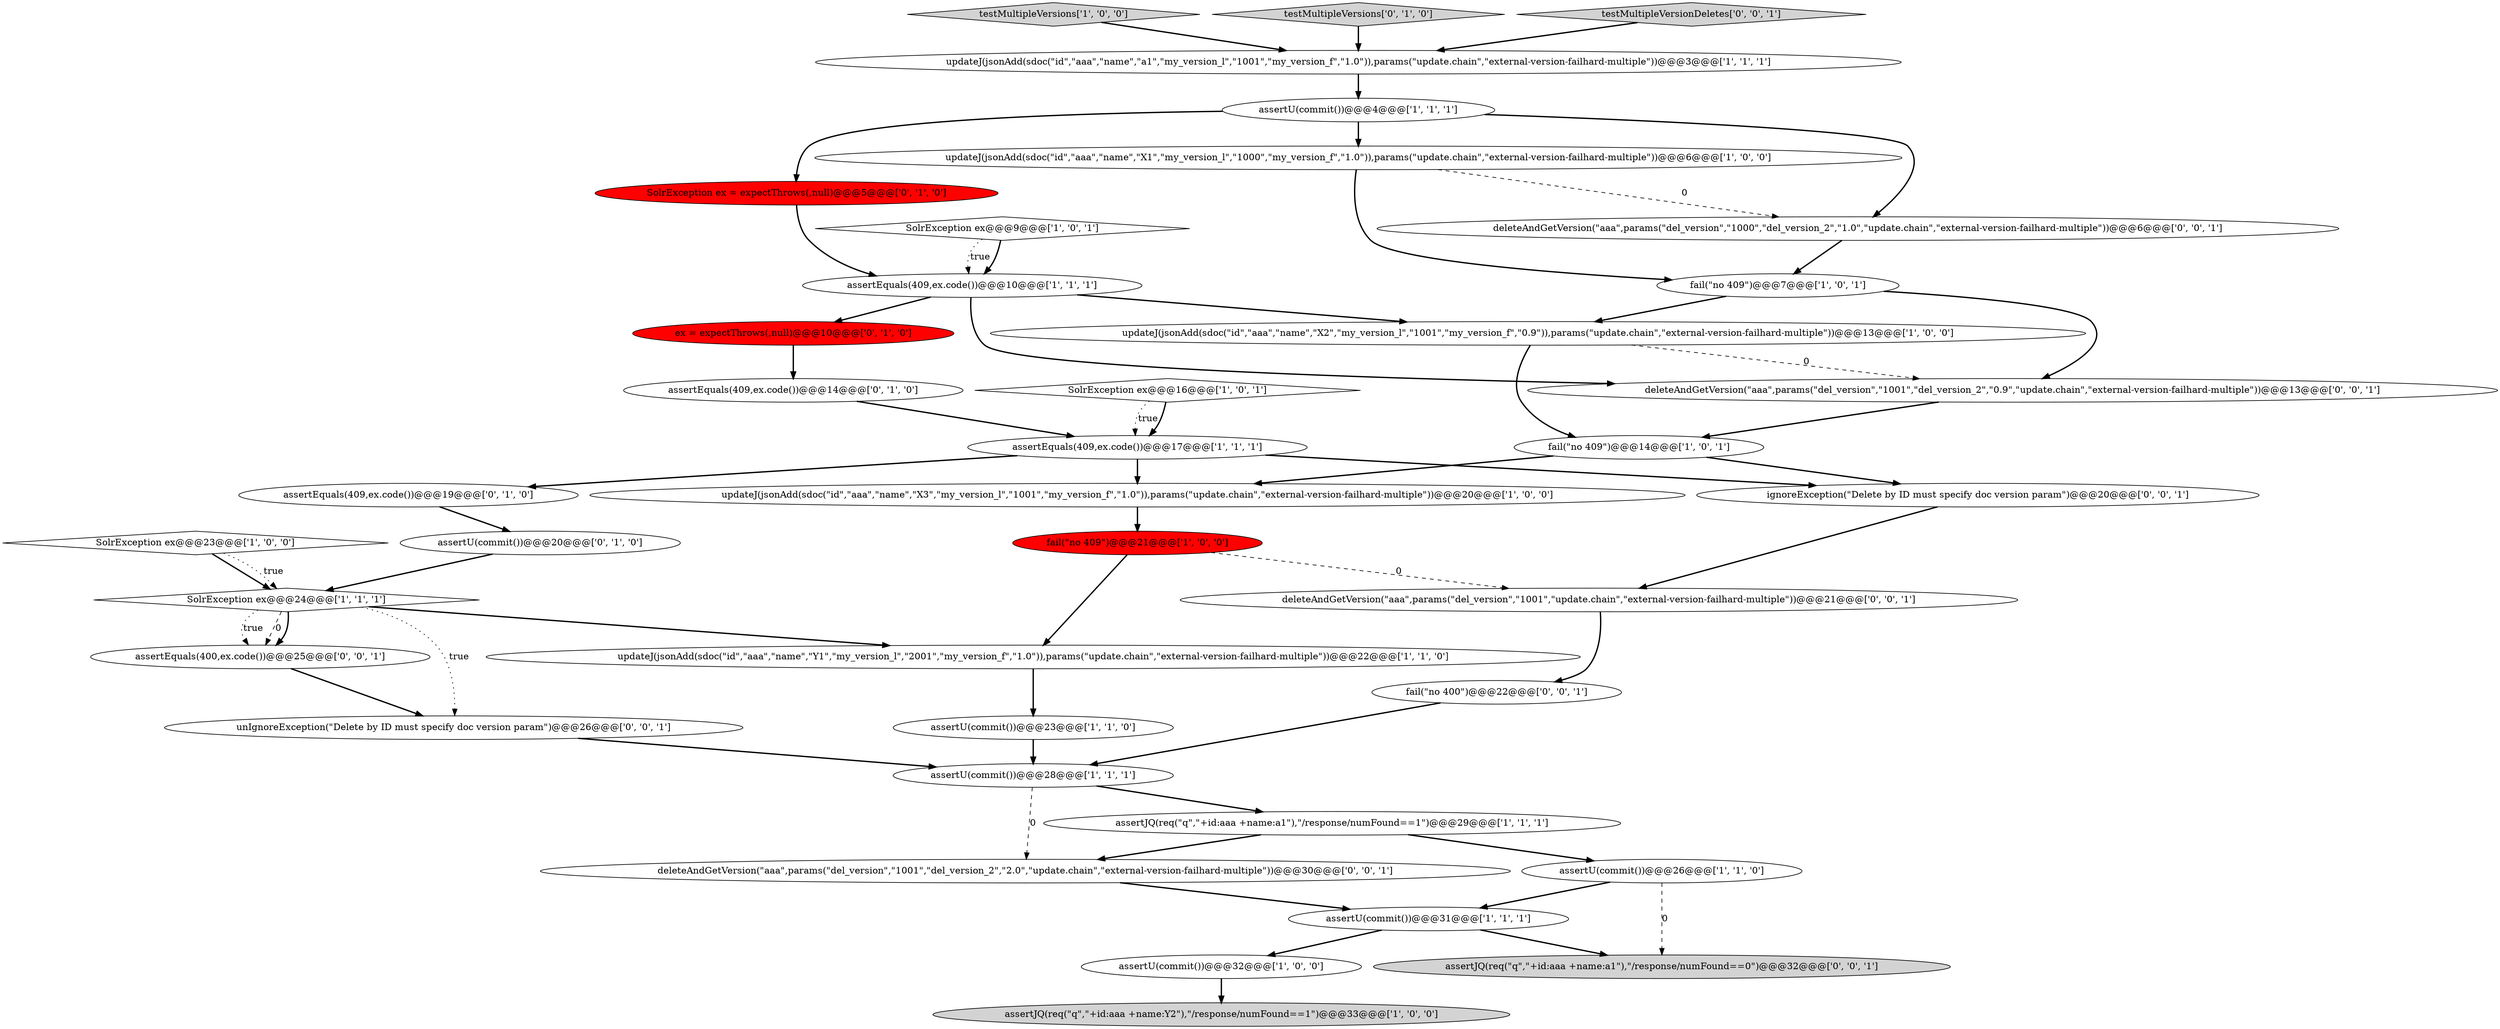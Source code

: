 digraph {
10 [style = filled, label = "fail(\"no 409\")@@@7@@@['1', '0', '1']", fillcolor = white, shape = ellipse image = "AAA0AAABBB1BBB"];
0 [style = filled, label = "updateJ(jsonAdd(sdoc(\"id\",\"aaa\",\"name\",\"a1\",\"my_version_l\",\"1001\",\"my_version_f\",\"1.0\")),params(\"update.chain\",\"external-version-failhard-multiple\"))@@@3@@@['1', '1', '1']", fillcolor = white, shape = ellipse image = "AAA0AAABBB1BBB"];
4 [style = filled, label = "assertU(commit())@@@26@@@['1', '1', '0']", fillcolor = white, shape = ellipse image = "AAA0AAABBB1BBB"];
5 [style = filled, label = "assertU(commit())@@@23@@@['1', '1', '0']", fillcolor = white, shape = ellipse image = "AAA0AAABBB1BBB"];
15 [style = filled, label = "testMultipleVersions['1', '0', '0']", fillcolor = lightgray, shape = diamond image = "AAA0AAABBB1BBB"];
19 [style = filled, label = "SolrException ex@@@24@@@['1', '1', '1']", fillcolor = white, shape = diamond image = "AAA0AAABBB1BBB"];
24 [style = filled, label = "assertEquals(409,ex.code())@@@19@@@['0', '1', '0']", fillcolor = white, shape = ellipse image = "AAA0AAABBB2BBB"];
35 [style = filled, label = "deleteAndGetVersion(\"aaa\",params(\"del_version\",\"1001\",\"del_version_2\",\"2.0\",\"update.chain\",\"external-version-failhard-multiple\"))@@@30@@@['0', '0', '1']", fillcolor = white, shape = ellipse image = "AAA0AAABBB3BBB"];
38 [style = filled, label = "deleteAndGetVersion(\"aaa\",params(\"del_version\",\"1000\",\"del_version_2\",\"1.0\",\"update.chain\",\"external-version-failhard-multiple\"))@@@6@@@['0', '0', '1']", fillcolor = white, shape = ellipse image = "AAA0AAABBB3BBB"];
11 [style = filled, label = "SolrException ex@@@23@@@['1', '0', '0']", fillcolor = white, shape = diamond image = "AAA0AAABBB1BBB"];
9 [style = filled, label = "assertU(commit())@@@28@@@['1', '1', '1']", fillcolor = white, shape = ellipse image = "AAA0AAABBB1BBB"];
32 [style = filled, label = "unIgnoreException(\"Delete by ID must specify doc version param\")@@@26@@@['0', '0', '1']", fillcolor = white, shape = ellipse image = "AAA0AAABBB3BBB"];
18 [style = filled, label = "fail(\"no 409\")@@@14@@@['1', '0', '1']", fillcolor = white, shape = ellipse image = "AAA0AAABBB1BBB"];
26 [style = filled, label = "SolrException ex = expectThrows(,null)@@@5@@@['0', '1', '0']", fillcolor = red, shape = ellipse image = "AAA1AAABBB2BBB"];
36 [style = filled, label = "assertEquals(400,ex.code())@@@25@@@['0', '0', '1']", fillcolor = white, shape = ellipse image = "AAA0AAABBB3BBB"];
28 [style = filled, label = "testMultipleVersions['0', '1', '0']", fillcolor = lightgray, shape = diamond image = "AAA0AAABBB2BBB"];
12 [style = filled, label = "assertEquals(409,ex.code())@@@17@@@['1', '1', '1']", fillcolor = white, shape = ellipse image = "AAA0AAABBB1BBB"];
37 [style = filled, label = "ignoreException(\"Delete by ID must specify doc version param\")@@@20@@@['0', '0', '1']", fillcolor = white, shape = ellipse image = "AAA0AAABBB3BBB"];
29 [style = filled, label = "deleteAndGetVersion(\"aaa\",params(\"del_version\",\"1001\",\"update.chain\",\"external-version-failhard-multiple\"))@@@21@@@['0', '0', '1']", fillcolor = white, shape = ellipse image = "AAA0AAABBB3BBB"];
25 [style = filled, label = "ex = expectThrows(,null)@@@10@@@['0', '1', '0']", fillcolor = red, shape = ellipse image = "AAA1AAABBB2BBB"];
2 [style = filled, label = "updateJ(jsonAdd(sdoc(\"id\",\"aaa\",\"name\",\"X3\",\"my_version_l\",\"1001\",\"my_version_f\",\"1.0\")),params(\"update.chain\",\"external-version-failhard-multiple\"))@@@20@@@['1', '0', '0']", fillcolor = white, shape = ellipse image = "AAA0AAABBB1BBB"];
27 [style = filled, label = "assertU(commit())@@@20@@@['0', '1', '0']", fillcolor = white, shape = ellipse image = "AAA0AAABBB2BBB"];
8 [style = filled, label = "SolrException ex@@@16@@@['1', '0', '1']", fillcolor = white, shape = diamond image = "AAA0AAABBB1BBB"];
21 [style = filled, label = "updateJ(jsonAdd(sdoc(\"id\",\"aaa\",\"name\",\"X2\",\"my_version_l\",\"1001\",\"my_version_f\",\"0.9\")),params(\"update.chain\",\"external-version-failhard-multiple\"))@@@13@@@['1', '0', '0']", fillcolor = white, shape = ellipse image = "AAA0AAABBB1BBB"];
30 [style = filled, label = "testMultipleVersionDeletes['0', '0', '1']", fillcolor = lightgray, shape = diamond image = "AAA0AAABBB3BBB"];
33 [style = filled, label = "fail(\"no 400\")@@@22@@@['0', '0', '1']", fillcolor = white, shape = ellipse image = "AAA0AAABBB3BBB"];
16 [style = filled, label = "assertU(commit())@@@4@@@['1', '1', '1']", fillcolor = white, shape = ellipse image = "AAA0AAABBB1BBB"];
13 [style = filled, label = "assertEquals(409,ex.code())@@@10@@@['1', '1', '1']", fillcolor = white, shape = ellipse image = "AAA0AAABBB1BBB"];
17 [style = filled, label = "fail(\"no 409\")@@@21@@@['1', '0', '0']", fillcolor = red, shape = ellipse image = "AAA1AAABBB1BBB"];
22 [style = filled, label = "updateJ(jsonAdd(sdoc(\"id\",\"aaa\",\"name\",\"Y1\",\"my_version_l\",\"2001\",\"my_version_f\",\"1.0\")),params(\"update.chain\",\"external-version-failhard-multiple\"))@@@22@@@['1', '1', '0']", fillcolor = white, shape = ellipse image = "AAA0AAABBB1BBB"];
6 [style = filled, label = "assertU(commit())@@@31@@@['1', '1', '1']", fillcolor = white, shape = ellipse image = "AAA0AAABBB1BBB"];
1 [style = filled, label = "SolrException ex@@@9@@@['1', '0', '1']", fillcolor = white, shape = diamond image = "AAA0AAABBB1BBB"];
7 [style = filled, label = "updateJ(jsonAdd(sdoc(\"id\",\"aaa\",\"name\",\"X1\",\"my_version_l\",\"1000\",\"my_version_f\",\"1.0\")),params(\"update.chain\",\"external-version-failhard-multiple\"))@@@6@@@['1', '0', '0']", fillcolor = white, shape = ellipse image = "AAA0AAABBB1BBB"];
31 [style = filled, label = "assertJQ(req(\"q\",\"+id:aaa +name:a1\"),\"/response/numFound==0\")@@@32@@@['0', '0', '1']", fillcolor = lightgray, shape = ellipse image = "AAA0AAABBB3BBB"];
34 [style = filled, label = "deleteAndGetVersion(\"aaa\",params(\"del_version\",\"1001\",\"del_version_2\",\"0.9\",\"update.chain\",\"external-version-failhard-multiple\"))@@@13@@@['0', '0', '1']", fillcolor = white, shape = ellipse image = "AAA0AAABBB3BBB"];
23 [style = filled, label = "assertEquals(409,ex.code())@@@14@@@['0', '1', '0']", fillcolor = white, shape = ellipse image = "AAA0AAABBB2BBB"];
3 [style = filled, label = "assertJQ(req(\"q\",\"+id:aaa +name:Y2\"),\"/response/numFound==1\")@@@33@@@['1', '0', '0']", fillcolor = lightgray, shape = ellipse image = "AAA0AAABBB1BBB"];
14 [style = filled, label = "assertU(commit())@@@32@@@['1', '0', '0']", fillcolor = white, shape = ellipse image = "AAA0AAABBB1BBB"];
20 [style = filled, label = "assertJQ(req(\"q\",\"+id:aaa +name:a1\"),\"/response/numFound==1\")@@@29@@@['1', '1', '1']", fillcolor = white, shape = ellipse image = "AAA0AAABBB1BBB"];
2->17 [style = bold, label=""];
18->37 [style = bold, label=""];
14->3 [style = bold, label=""];
13->25 [style = bold, label=""];
13->34 [style = bold, label=""];
0->16 [style = bold, label=""];
21->34 [style = dashed, label="0"];
5->9 [style = bold, label=""];
35->6 [style = bold, label=""];
7->10 [style = bold, label=""];
4->6 [style = bold, label=""];
25->23 [style = bold, label=""];
38->10 [style = bold, label=""];
16->7 [style = bold, label=""];
16->26 [style = bold, label=""];
34->18 [style = bold, label=""];
37->29 [style = bold, label=""];
4->31 [style = dashed, label="0"];
36->32 [style = bold, label=""];
9->20 [style = bold, label=""];
19->36 [style = bold, label=""];
10->21 [style = bold, label=""];
12->24 [style = bold, label=""];
18->2 [style = bold, label=""];
17->22 [style = bold, label=""];
11->19 [style = bold, label=""];
33->9 [style = bold, label=""];
19->36 [style = dotted, label="true"];
17->29 [style = dashed, label="0"];
1->13 [style = bold, label=""];
22->5 [style = bold, label=""];
21->18 [style = bold, label=""];
26->13 [style = bold, label=""];
12->37 [style = bold, label=""];
20->4 [style = bold, label=""];
9->35 [style = dashed, label="0"];
6->14 [style = bold, label=""];
1->13 [style = dotted, label="true"];
28->0 [style = bold, label=""];
32->9 [style = bold, label=""];
12->2 [style = bold, label=""];
29->33 [style = bold, label=""];
6->31 [style = bold, label=""];
8->12 [style = dotted, label="true"];
10->34 [style = bold, label=""];
19->36 [style = dashed, label="0"];
19->32 [style = dotted, label="true"];
15->0 [style = bold, label=""];
7->38 [style = dashed, label="0"];
23->12 [style = bold, label=""];
27->19 [style = bold, label=""];
30->0 [style = bold, label=""];
20->35 [style = bold, label=""];
11->19 [style = dotted, label="true"];
13->21 [style = bold, label=""];
19->22 [style = bold, label=""];
24->27 [style = bold, label=""];
8->12 [style = bold, label=""];
16->38 [style = bold, label=""];
}
